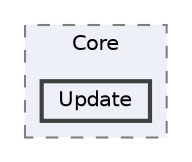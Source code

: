 digraph "FreeRDP-Sharp/FreeRDP/Core/Update"
{
 // LATEX_PDF_SIZE
  bgcolor="transparent";
  edge [fontname=Helvetica,fontsize=10,labelfontname=Helvetica,labelfontsize=10];
  node [fontname=Helvetica,fontsize=10,shape=box,height=0.2,width=0.4];
  compound=true
  subgraph clusterdir_3d2b439d8225a781425730b0de89670f {
    graph [ bgcolor="#edf0f7", pencolor="grey50", label="Core", fontname=Helvetica,fontsize=10 style="filled,dashed", URL="dir_3d2b439d8225a781425730b0de89670f.html",tooltip=""]
  dir_58fd44780811d2412b62d1d672e6cbff [label="Update", fillcolor="#edf0f7", color="grey25", style="filled,bold", URL="dir_58fd44780811d2412b62d1d672e6cbff.html",tooltip=""];
  }
}
